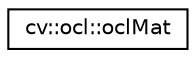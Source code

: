digraph "Graphical Class Hierarchy"
{
 // LATEX_PDF_SIZE
  edge [fontname="Helvetica",fontsize="10",labelfontname="Helvetica",labelfontsize="10"];
  node [fontname="Helvetica",fontsize="10",shape=record];
  rankdir="LR";
  Node0 [label="cv::ocl::oclMat",height=0.2,width=0.4,color="black", fillcolor="white", style="filled",URL="$classcv_1_1ocl_1_1ocl_mat.html",tooltip=" "];
}
